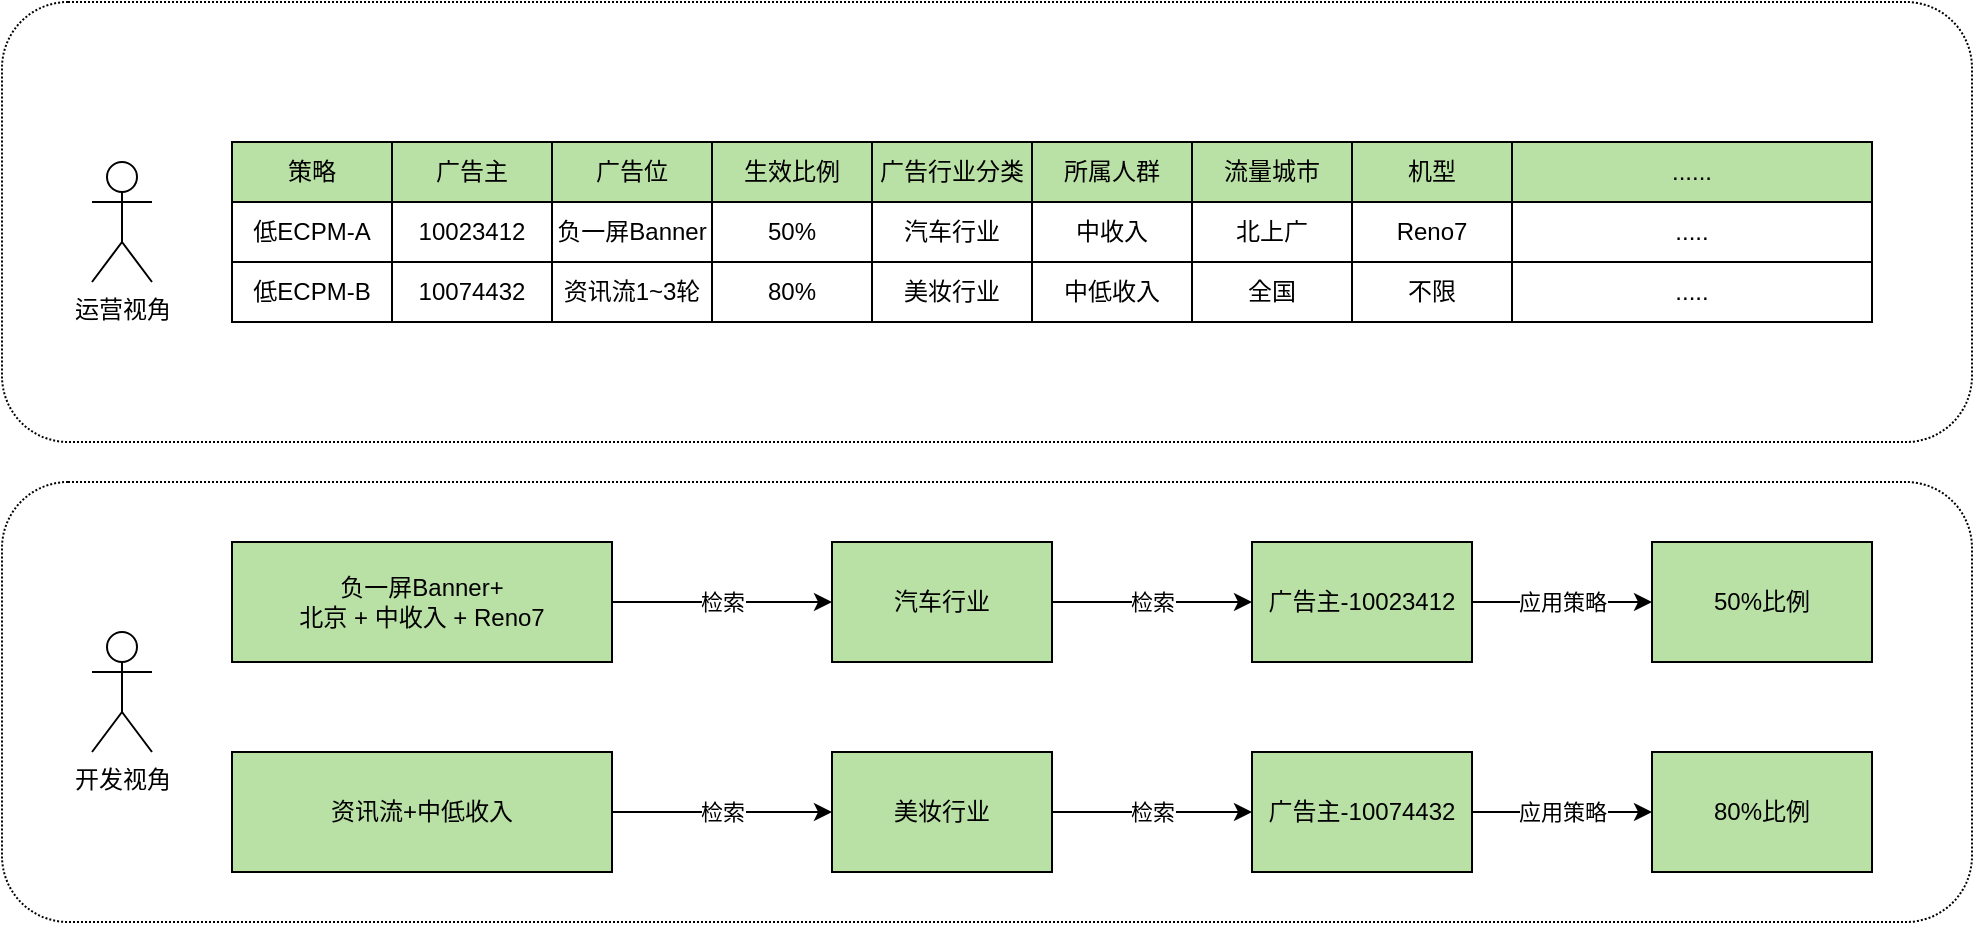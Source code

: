 <mxfile version="16.4.7" type="github">
  <diagram id="rcAnT3VPeKNXhOJFLljD" name="Page-1">
    <mxGraphModel dx="1422" dy="706" grid="1" gridSize="10" guides="1" tooltips="1" connect="1" arrows="1" fold="1" page="1" pageScale="1" pageWidth="1100" pageHeight="850" math="0" shadow="0">
      <root>
        <mxCell id="0" />
        <mxCell id="1" parent="0" />
        <mxCell id="Cfy-7OAwsDGCbZ4uRqHp-1" value="运营视角" style="shape=umlActor;verticalLabelPosition=bottom;verticalAlign=top;html=1;outlineConnect=0;" vertex="1" parent="1">
          <mxGeometry x="130" y="120" width="30" height="60" as="geometry" />
        </mxCell>
        <mxCell id="Cfy-7OAwsDGCbZ4uRqHp-2" value="广告主" style="rounded=0;whiteSpace=wrap;html=1;fillColor=#B9E0A5;" vertex="1" parent="1">
          <mxGeometry x="280" y="110" width="80" height="30" as="geometry" />
        </mxCell>
        <mxCell id="Cfy-7OAwsDGCbZ4uRqHp-3" value="广告位" style="rounded=0;whiteSpace=wrap;html=1;fillColor=#B9E0A5;" vertex="1" parent="1">
          <mxGeometry x="360" y="110" width="80" height="30" as="geometry" />
        </mxCell>
        <mxCell id="Cfy-7OAwsDGCbZ4uRqHp-4" value="生效比例" style="rounded=0;whiteSpace=wrap;html=1;fillColor=#B9E0A5;" vertex="1" parent="1">
          <mxGeometry x="440" y="110" width="80" height="30" as="geometry" />
        </mxCell>
        <mxCell id="Cfy-7OAwsDGCbZ4uRqHp-5" value="广告行业分类" style="rounded=0;whiteSpace=wrap;html=1;fillColor=#B9E0A5;" vertex="1" parent="1">
          <mxGeometry x="520" y="110" width="80" height="30" as="geometry" />
        </mxCell>
        <mxCell id="Cfy-7OAwsDGCbZ4uRqHp-6" value="所属人群" style="rounded=0;whiteSpace=wrap;html=1;fillColor=#B9E0A5;" vertex="1" parent="1">
          <mxGeometry x="600" y="110" width="80" height="30" as="geometry" />
        </mxCell>
        <mxCell id="Cfy-7OAwsDGCbZ4uRqHp-7" value="流量城市" style="rounded=0;whiteSpace=wrap;html=1;fillColor=#B9E0A5;" vertex="1" parent="1">
          <mxGeometry x="680" y="110" width="80" height="30" as="geometry" />
        </mxCell>
        <mxCell id="Cfy-7OAwsDGCbZ4uRqHp-8" value="机型" style="rounded=0;whiteSpace=wrap;html=1;fillColor=#B9E0A5;" vertex="1" parent="1">
          <mxGeometry x="760" y="110" width="80" height="30" as="geometry" />
        </mxCell>
        <mxCell id="Cfy-7OAwsDGCbZ4uRqHp-9" value="......" style="rounded=0;whiteSpace=wrap;html=1;fillColor=#B9E0A5;" vertex="1" parent="1">
          <mxGeometry x="840" y="110" width="180" height="30" as="geometry" />
        </mxCell>
        <mxCell id="Cfy-7OAwsDGCbZ4uRqHp-10" value="10023412" style="rounded=0;whiteSpace=wrap;html=1;" vertex="1" parent="1">
          <mxGeometry x="280" y="140" width="80" height="30" as="geometry" />
        </mxCell>
        <mxCell id="Cfy-7OAwsDGCbZ4uRqHp-11" value="负一屏Banner" style="rounded=0;whiteSpace=wrap;html=1;" vertex="1" parent="1">
          <mxGeometry x="360" y="140" width="80" height="30" as="geometry" />
        </mxCell>
        <mxCell id="Cfy-7OAwsDGCbZ4uRqHp-12" value="50%" style="rounded=0;whiteSpace=wrap;html=1;" vertex="1" parent="1">
          <mxGeometry x="440" y="140" width="80" height="30" as="geometry" />
        </mxCell>
        <mxCell id="Cfy-7OAwsDGCbZ4uRqHp-13" value="汽车行业" style="rounded=0;whiteSpace=wrap;html=1;" vertex="1" parent="1">
          <mxGeometry x="520" y="140" width="80" height="30" as="geometry" />
        </mxCell>
        <mxCell id="Cfy-7OAwsDGCbZ4uRqHp-14" value="中收入" style="rounded=0;whiteSpace=wrap;html=1;" vertex="1" parent="1">
          <mxGeometry x="600" y="140" width="80" height="30" as="geometry" />
        </mxCell>
        <mxCell id="Cfy-7OAwsDGCbZ4uRqHp-15" value="北上广" style="rounded=0;whiteSpace=wrap;html=1;" vertex="1" parent="1">
          <mxGeometry x="680" y="140" width="80" height="30" as="geometry" />
        </mxCell>
        <mxCell id="Cfy-7OAwsDGCbZ4uRqHp-17" value="Reno7" style="rounded=0;whiteSpace=wrap;html=1;" vertex="1" parent="1">
          <mxGeometry x="760" y="140" width="80" height="30" as="geometry" />
        </mxCell>
        <mxCell id="Cfy-7OAwsDGCbZ4uRqHp-18" value="....." style="rounded=0;whiteSpace=wrap;html=1;" vertex="1" parent="1">
          <mxGeometry x="840" y="140" width="180" height="30" as="geometry" />
        </mxCell>
        <mxCell id="Cfy-7OAwsDGCbZ4uRqHp-19" value="10074432" style="rounded=0;whiteSpace=wrap;html=1;" vertex="1" parent="1">
          <mxGeometry x="280" y="170" width="80" height="30" as="geometry" />
        </mxCell>
        <mxCell id="Cfy-7OAwsDGCbZ4uRqHp-20" value="资讯流1~3轮" style="rounded=0;whiteSpace=wrap;html=1;" vertex="1" parent="1">
          <mxGeometry x="360" y="170" width="80" height="30" as="geometry" />
        </mxCell>
        <mxCell id="Cfy-7OAwsDGCbZ4uRqHp-21" value="80%" style="rounded=0;whiteSpace=wrap;html=1;" vertex="1" parent="1">
          <mxGeometry x="440" y="170" width="80" height="30" as="geometry" />
        </mxCell>
        <mxCell id="Cfy-7OAwsDGCbZ4uRqHp-22" value="美妆行业" style="rounded=0;whiteSpace=wrap;html=1;" vertex="1" parent="1">
          <mxGeometry x="520" y="170" width="80" height="30" as="geometry" />
        </mxCell>
        <mxCell id="Cfy-7OAwsDGCbZ4uRqHp-23" value="中低收入" style="rounded=0;whiteSpace=wrap;html=1;" vertex="1" parent="1">
          <mxGeometry x="600" y="170" width="80" height="30" as="geometry" />
        </mxCell>
        <mxCell id="Cfy-7OAwsDGCbZ4uRqHp-24" value="全国" style="rounded=0;whiteSpace=wrap;html=1;" vertex="1" parent="1">
          <mxGeometry x="680" y="170" width="80" height="30" as="geometry" />
        </mxCell>
        <mxCell id="Cfy-7OAwsDGCbZ4uRqHp-25" value="不限" style="rounded=0;whiteSpace=wrap;html=1;" vertex="1" parent="1">
          <mxGeometry x="760" y="170" width="80" height="30" as="geometry" />
        </mxCell>
        <mxCell id="Cfy-7OAwsDGCbZ4uRqHp-26" value="....." style="rounded=0;whiteSpace=wrap;html=1;" vertex="1" parent="1">
          <mxGeometry x="840" y="170" width="180" height="30" as="geometry" />
        </mxCell>
        <mxCell id="Cfy-7OAwsDGCbZ4uRqHp-27" value="开发视角" style="shape=umlActor;verticalLabelPosition=bottom;verticalAlign=top;html=1;outlineConnect=0;" vertex="1" parent="1">
          <mxGeometry x="130" y="355" width="30" height="60" as="geometry" />
        </mxCell>
        <mxCell id="Cfy-7OAwsDGCbZ4uRqHp-28" value="策略" style="rounded=0;whiteSpace=wrap;html=1;fillColor=#B9E0A5;" vertex="1" parent="1">
          <mxGeometry x="200" y="110" width="80" height="30" as="geometry" />
        </mxCell>
        <mxCell id="Cfy-7OAwsDGCbZ4uRqHp-29" value="低ECPM-A" style="rounded=0;whiteSpace=wrap;html=1;" vertex="1" parent="1">
          <mxGeometry x="200" y="140" width="80" height="30" as="geometry" />
        </mxCell>
        <mxCell id="Cfy-7OAwsDGCbZ4uRqHp-30" value="低ECPM-B" style="rounded=0;whiteSpace=wrap;html=1;" vertex="1" parent="1">
          <mxGeometry x="200" y="170" width="80" height="30" as="geometry" />
        </mxCell>
        <mxCell id="Cfy-7OAwsDGCbZ4uRqHp-31" value="负一屏Banner+&lt;br&gt;北京 + 中收入 + Reno7" style="rounded=0;whiteSpace=wrap;html=1;fillColor=#B9E0A5;" vertex="1" parent="1">
          <mxGeometry x="200" y="310" width="190" height="60" as="geometry" />
        </mxCell>
        <mxCell id="Cfy-7OAwsDGCbZ4uRqHp-32" value="汽车行业" style="rounded=0;whiteSpace=wrap;html=1;fillColor=#B9E0A5;" vertex="1" parent="1">
          <mxGeometry x="500" y="310" width="110" height="60" as="geometry" />
        </mxCell>
        <mxCell id="Cfy-7OAwsDGCbZ4uRqHp-33" value="检索" style="endArrow=classic;html=1;rounded=0;entryX=0;entryY=0.5;entryDx=0;entryDy=0;exitX=1;exitY=0.5;exitDx=0;exitDy=0;" edge="1" parent="1" source="Cfy-7OAwsDGCbZ4uRqHp-31" target="Cfy-7OAwsDGCbZ4uRqHp-32">
          <mxGeometry width="50" height="50" relative="1" as="geometry">
            <mxPoint x="440" y="360" as="sourcePoint" />
            <mxPoint x="490" y="310" as="targetPoint" />
          </mxGeometry>
        </mxCell>
        <mxCell id="Cfy-7OAwsDGCbZ4uRqHp-37" value="应用策略" style="edgeStyle=orthogonalEdgeStyle;rounded=0;orthogonalLoop=1;jettySize=auto;html=1;entryX=0;entryY=0.5;entryDx=0;entryDy=0;" edge="1" parent="1" source="Cfy-7OAwsDGCbZ4uRqHp-34" target="Cfy-7OAwsDGCbZ4uRqHp-36">
          <mxGeometry relative="1" as="geometry" />
        </mxCell>
        <mxCell id="Cfy-7OAwsDGCbZ4uRqHp-34" value="广告主-10023412" style="rounded=0;whiteSpace=wrap;html=1;fillColor=#B9E0A5;" vertex="1" parent="1">
          <mxGeometry x="710" y="310" width="110" height="60" as="geometry" />
        </mxCell>
        <mxCell id="Cfy-7OAwsDGCbZ4uRqHp-35" value="检索" style="endArrow=classic;html=1;rounded=0;entryX=0;entryY=0.5;entryDx=0;entryDy=0;" edge="1" parent="1" target="Cfy-7OAwsDGCbZ4uRqHp-34">
          <mxGeometry width="50" height="50" relative="1" as="geometry">
            <mxPoint x="610" y="340" as="sourcePoint" />
            <mxPoint x="510" y="350" as="targetPoint" />
          </mxGeometry>
        </mxCell>
        <mxCell id="Cfy-7OAwsDGCbZ4uRqHp-36" value="50%比例" style="rounded=0;whiteSpace=wrap;html=1;fillColor=#B9E0A5;" vertex="1" parent="1">
          <mxGeometry x="910" y="310" width="110" height="60" as="geometry" />
        </mxCell>
        <mxCell id="Cfy-7OAwsDGCbZ4uRqHp-38" value="资讯流+中低收入" style="rounded=0;whiteSpace=wrap;html=1;fillColor=#B9E0A5;" vertex="1" parent="1">
          <mxGeometry x="200" y="415" width="190" height="60" as="geometry" />
        </mxCell>
        <mxCell id="Cfy-7OAwsDGCbZ4uRqHp-39" value="美妆行业" style="rounded=0;whiteSpace=wrap;html=1;fillColor=#B9E0A5;" vertex="1" parent="1">
          <mxGeometry x="500" y="415" width="110" height="60" as="geometry" />
        </mxCell>
        <mxCell id="Cfy-7OAwsDGCbZ4uRqHp-40" value="检索" style="endArrow=classic;html=1;rounded=0;entryX=0;entryY=0.5;entryDx=0;entryDy=0;exitX=1;exitY=0.5;exitDx=0;exitDy=0;" edge="1" source="Cfy-7OAwsDGCbZ4uRqHp-38" target="Cfy-7OAwsDGCbZ4uRqHp-39" parent="1">
          <mxGeometry width="50" height="50" relative="1" as="geometry">
            <mxPoint x="440" y="465" as="sourcePoint" />
            <mxPoint x="490" y="415" as="targetPoint" />
          </mxGeometry>
        </mxCell>
        <mxCell id="Cfy-7OAwsDGCbZ4uRqHp-41" value="应用策略" style="edgeStyle=orthogonalEdgeStyle;rounded=0;orthogonalLoop=1;jettySize=auto;html=1;entryX=0;entryY=0.5;entryDx=0;entryDy=0;" edge="1" source="Cfy-7OAwsDGCbZ4uRqHp-42" target="Cfy-7OAwsDGCbZ4uRqHp-44" parent="1">
          <mxGeometry relative="1" as="geometry" />
        </mxCell>
        <mxCell id="Cfy-7OAwsDGCbZ4uRqHp-42" value="广告主-10074432" style="rounded=0;whiteSpace=wrap;html=1;fillColor=#B9E0A5;" vertex="1" parent="1">
          <mxGeometry x="710" y="415" width="110" height="60" as="geometry" />
        </mxCell>
        <mxCell id="Cfy-7OAwsDGCbZ4uRqHp-43" value="检索" style="endArrow=classic;html=1;rounded=0;entryX=0;entryY=0.5;entryDx=0;entryDy=0;" edge="1" target="Cfy-7OAwsDGCbZ4uRqHp-42" parent="1">
          <mxGeometry width="50" height="50" relative="1" as="geometry">
            <mxPoint x="610" y="445" as="sourcePoint" />
            <mxPoint x="510" y="455" as="targetPoint" />
          </mxGeometry>
        </mxCell>
        <mxCell id="Cfy-7OAwsDGCbZ4uRqHp-44" value="80%比例" style="rounded=0;whiteSpace=wrap;html=1;fillColor=#B9E0A5;" vertex="1" parent="1">
          <mxGeometry x="910" y="415" width="110" height="60" as="geometry" />
        </mxCell>
        <mxCell id="Cfy-7OAwsDGCbZ4uRqHp-55" value="" style="rounded=1;whiteSpace=wrap;html=1;fillColor=none;dashed=1;dashPattern=1 1;" vertex="1" parent="1">
          <mxGeometry x="85" y="280" width="985" height="220" as="geometry" />
        </mxCell>
        <mxCell id="Cfy-7OAwsDGCbZ4uRqHp-56" value="" style="rounded=1;whiteSpace=wrap;html=1;fillColor=none;dashed=1;dashPattern=1 1;" vertex="1" parent="1">
          <mxGeometry x="85" y="40" width="985" height="220" as="geometry" />
        </mxCell>
      </root>
    </mxGraphModel>
  </diagram>
</mxfile>
